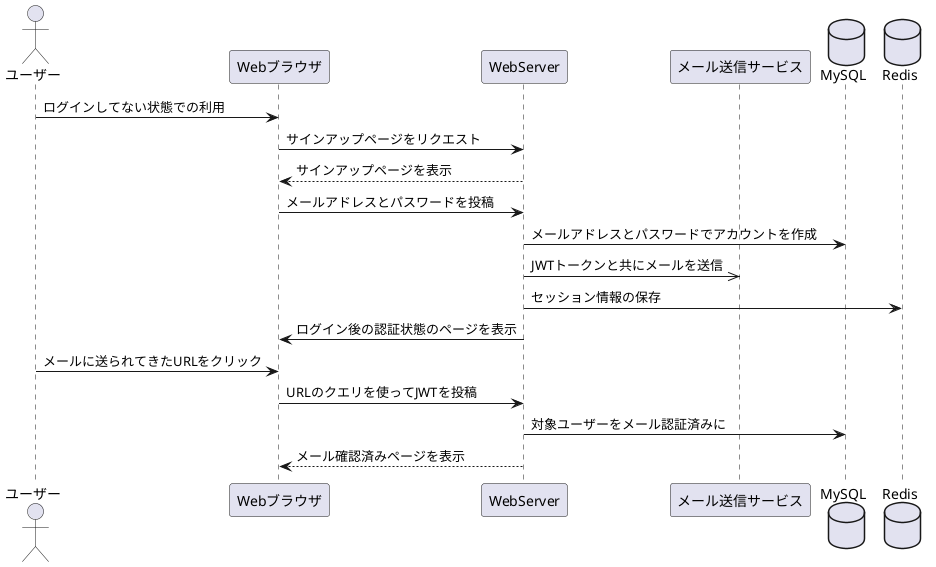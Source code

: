 @startuml signup-sequence

actor ユーザー
participant Webブラウザ
participant WebServer
participant メール送信サービス
database MySQL
database Redis

ユーザー -> Webブラウザ : ログインしてない状態での利用
Webブラウザ -> WebServer : サインアップページをリクエスト
WebServer --> Webブラウザ : サインアップページを表示
Webブラウザ -> WebServer : メールアドレスとパスワードを投稿
WebServer -> MySQL : メールアドレスとパスワードでアカウントを作成
WebServer ->> メール送信サービス : JWTトークンと共にメールを送信
WebServer -> Redis : セッション情報の保存
WebServer -> Webブラウザ : ログイン後の認証状態のページを表示
ユーザー -> Webブラウザ : メールに送られてきたURLをクリック
Webブラウザ -> WebServer : URLのクエリを使ってJWTを投稿
WebServer -> MySQL : 対象ユーザーをメール認証済みに
WebServer --> Webブラウザ : メール確認済みページを表示

@enduml

